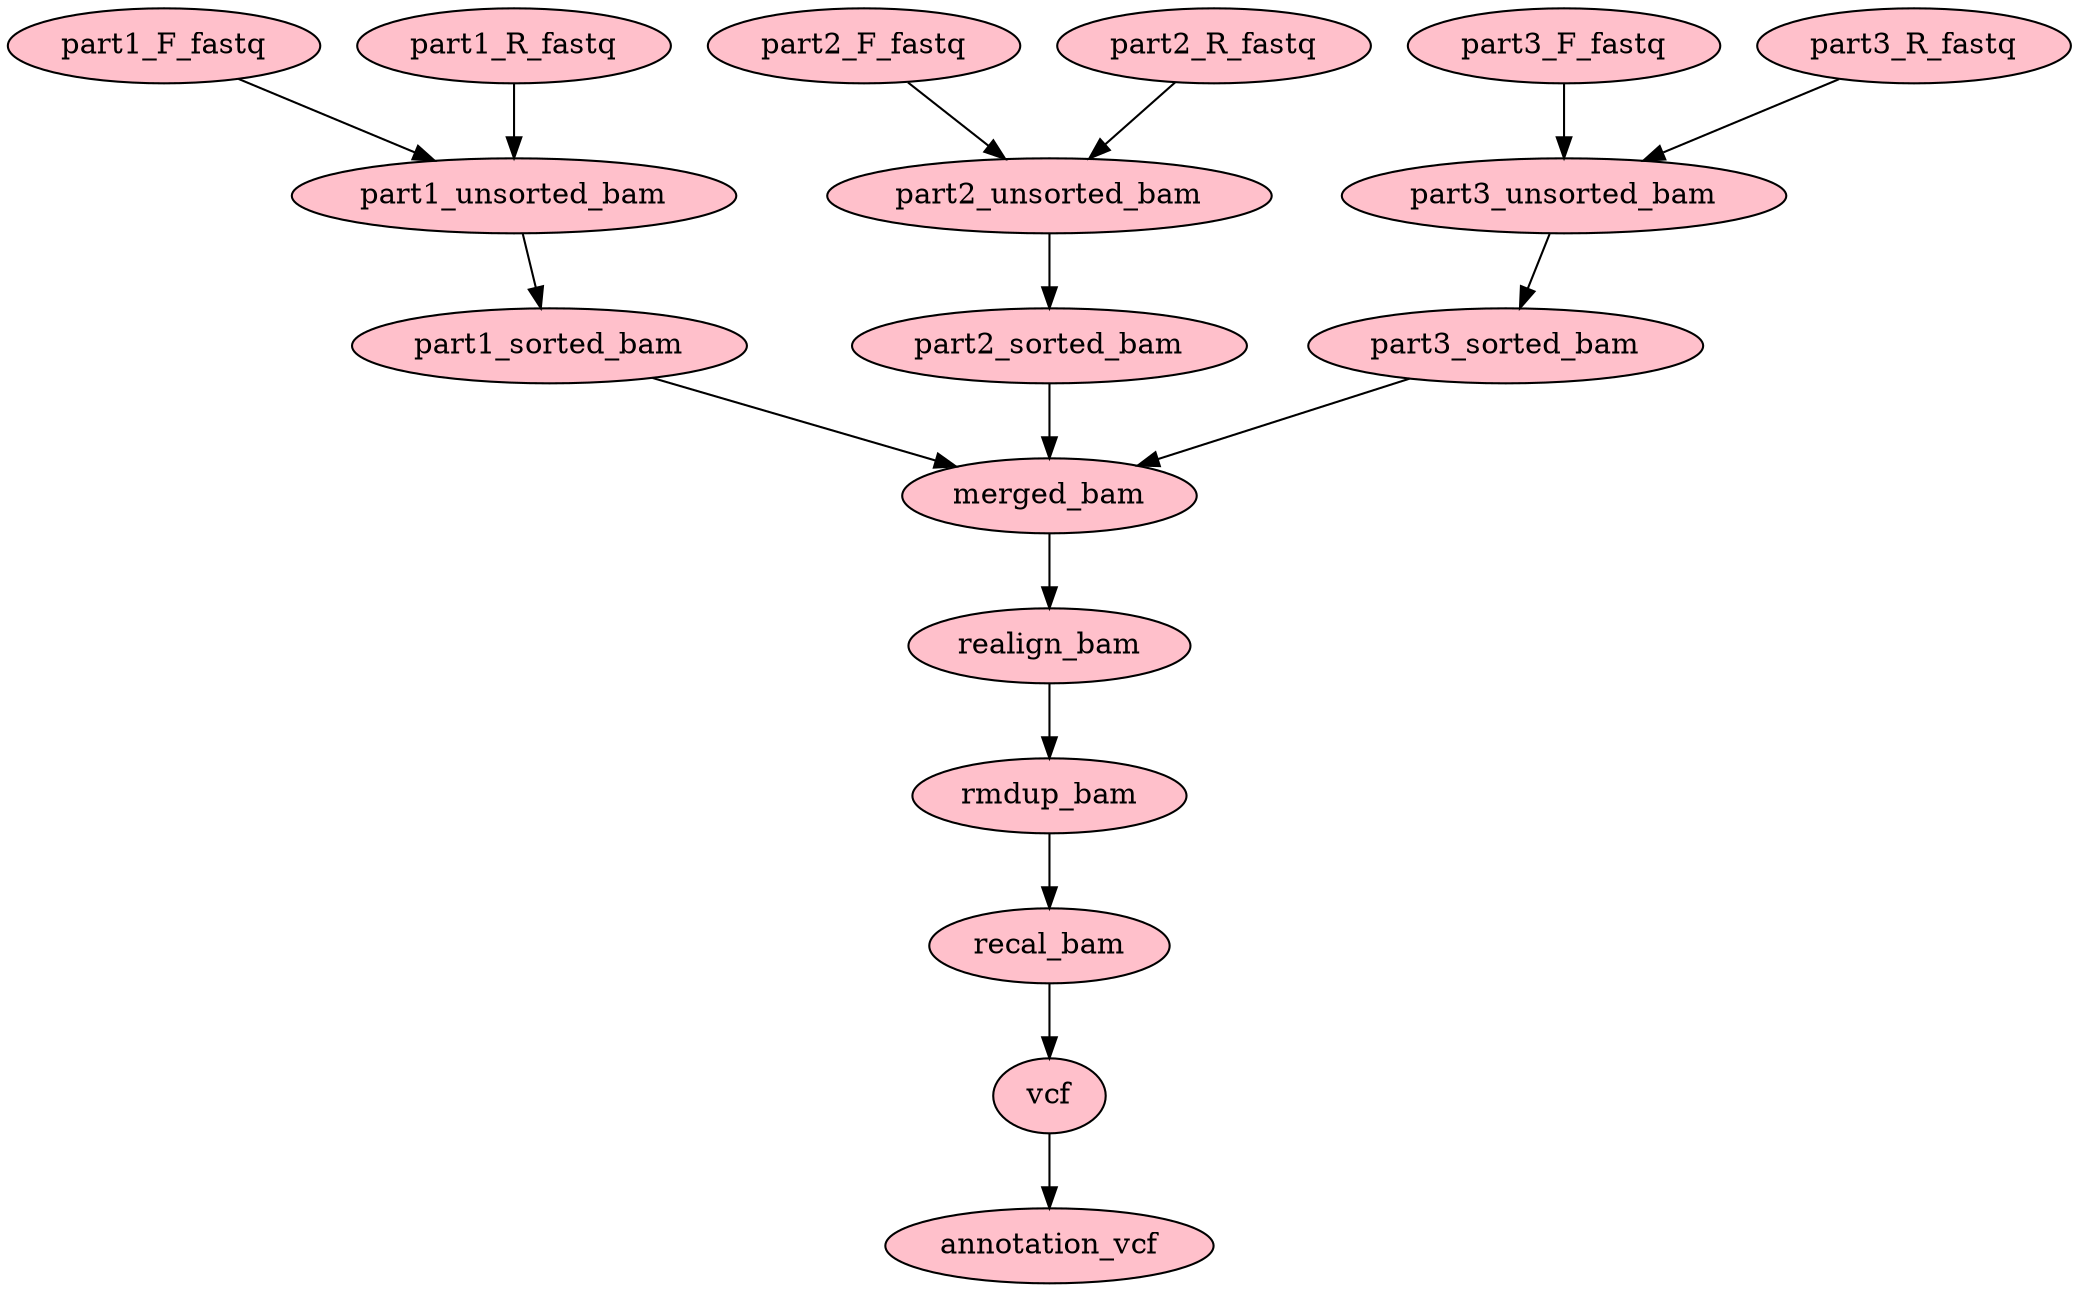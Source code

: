 digraph G{
node[fillcolor=pink,style=filled]; 
part1_F_fastq -> part1_unsorted_bam;
part1_R_fastq -> part1_unsorted_bam;
part2_F_fastq -> part2_unsorted_bam;
part2_R_fastq -> part2_unsorted_bam;
part3_F_fastq -> part3_unsorted_bam;
part3_R_fastq -> part3_unsorted_bam;


part1_unsorted_bam -> part1_sorted_bam;
part2_unsorted_bam -> part2_sorted_bam;
part3_unsorted_bam -> part3_sorted_bam;

part1_sorted_bam -> merged_bam;
part2_sorted_bam -> merged_bam;
part3_sorted_bam -> merged_bam;


merged_bam -> realign_bam ->  rmdup_bam -> recal_bam -> vcf -> annotation_vcf;

}
